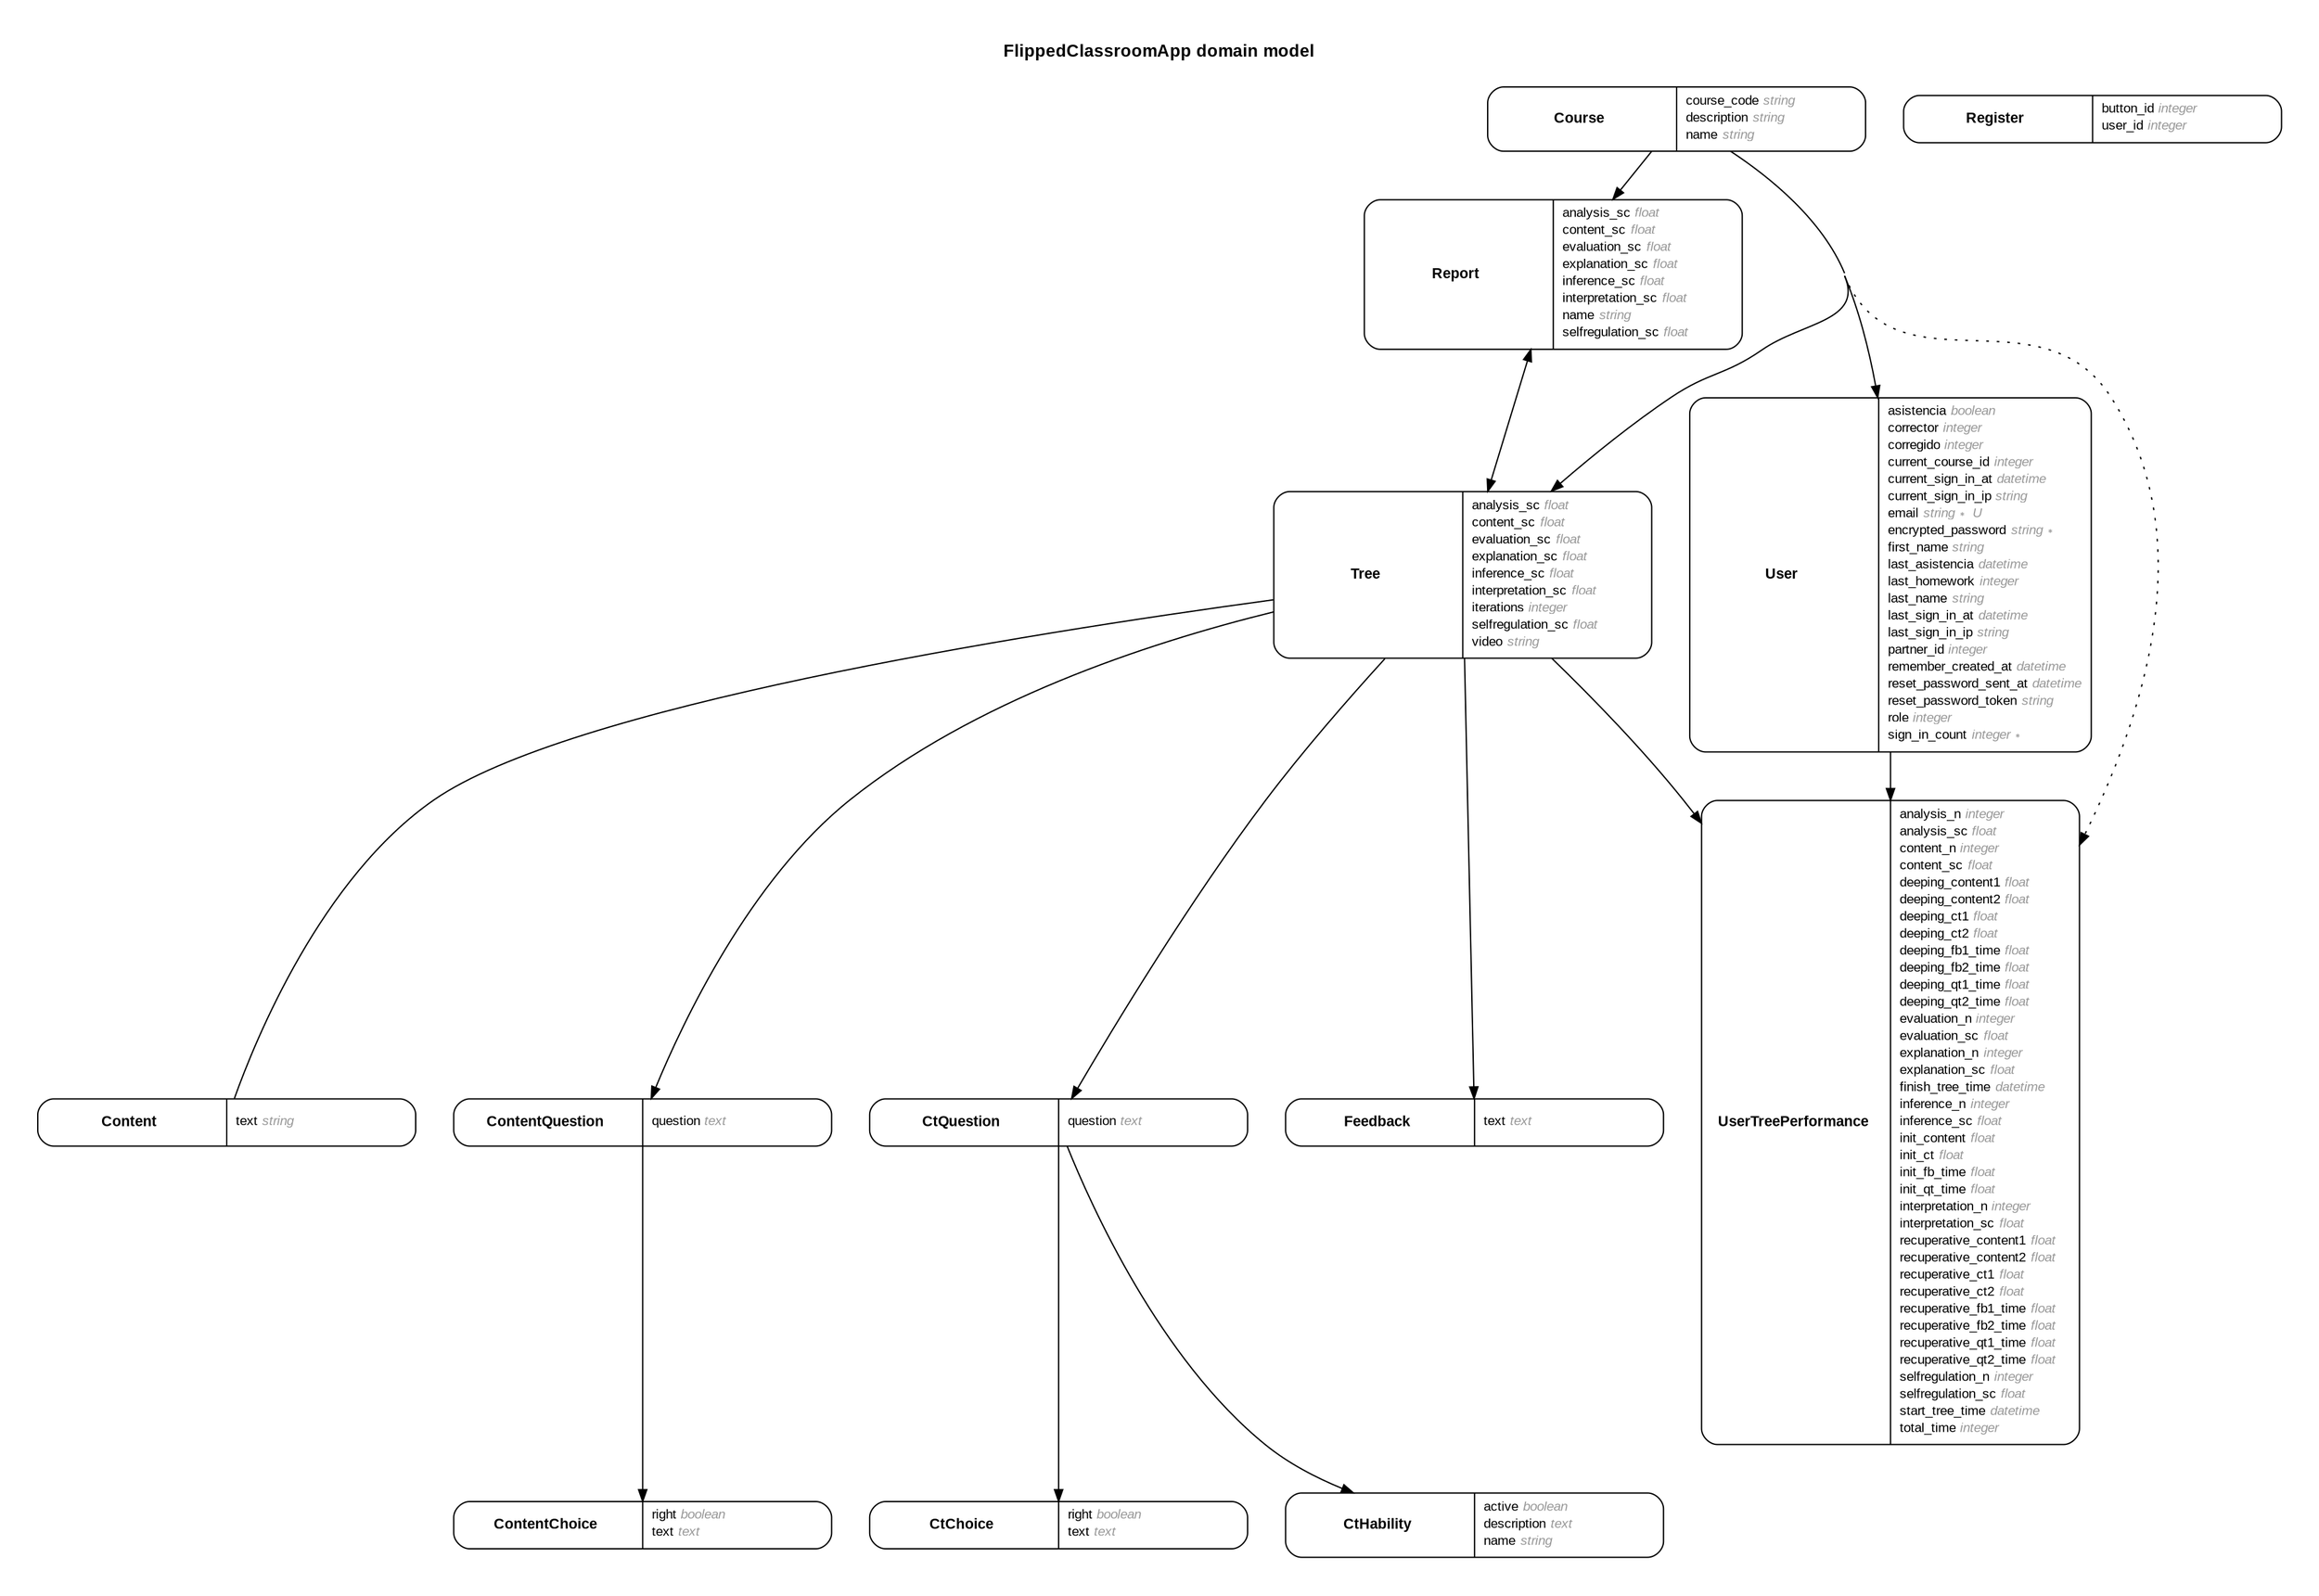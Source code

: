 digraph MagisterApp {
rankdir = "LR";
ranksep = "0.5";
nodesep = "0.4";
pad = "0.4,0.4";
margin = "0,0";
concentrate = "true";
labelloc = "t";
fontsize = "13";
fontname = "Arial Bold";
node[ shape  =  "Mrecord" , fontsize  =  "10" , fontname  =  "Arial" , margin  =  "0.07,0.05" , penwidth  =  "1.0"];
edge[ fontname  =  "Arial" , fontsize  =  "7" , dir  =  "both" , arrowsize  =  "0.9" , penwidth  =  "1.0" , labelangle  =  "32" , labeldistance  =  "1.8"];
rankdir = "TB";
label = "FlippedClassroomApp domain model\n\n";
m_Content [label = <<table border="0" align="center" cellspacing="0.5" cellpadding="0" width="134">
  <tr><td align="center" valign="bottom" width="130"><font face="Arial Bold" point-size="11">Content</font></td></tr>
</table>
|
<table border="0" align="left" cellspacing="2" cellpadding="0" width="134">
  <tr><td align="left" width="130" port="text">text <font face="Arial Italic" color="grey60">string</font></td></tr>
</table>
>];
m_ContentChoice [label = <<table border="0" align="center" cellspacing="0.5" cellpadding="0" width="134">
  <tr><td align="center" valign="bottom" width="130"><font face="Arial Bold" point-size="11">ContentChoice</font></td></tr>
</table>
|
<table border="0" align="left" cellspacing="2" cellpadding="0" width="134">
  <tr><td align="left" width="130" port="right">right <font face="Arial Italic" color="grey60">boolean</font></td></tr>
  <tr><td align="left" width="130" port="text">text <font face="Arial Italic" color="grey60">text</font></td></tr>
</table>
>];
m_ContentQuestion [label = <<table border="0" align="center" cellspacing="0.5" cellpadding="0" width="134">
  <tr><td align="center" valign="bottom" width="130"><font face="Arial Bold" point-size="11">ContentQuestion</font></td></tr>
</table>
|
<table border="0" align="left" cellspacing="2" cellpadding="0" width="134">
  <tr><td align="left" width="130" port="question">question <font face="Arial Italic" color="grey60">text</font></td></tr>
</table>
>];
m_Course [label = <<table border="0" align="center" cellspacing="0.5" cellpadding="0" width="134">
  <tr><td align="center" valign="bottom" width="130"><font face="Arial Bold" point-size="11">Course</font></td></tr>
</table>
|
<table border="0" align="left" cellspacing="2" cellpadding="0" width="134">
  <tr><td align="left" width="130" port="course_code">course_code <font face="Arial Italic" color="grey60">string</font></td></tr>
  <tr><td align="left" width="130" port="description">description <font face="Arial Italic" color="grey60">string</font></td></tr>
  <tr><td align="left" width="130" port="name">name <font face="Arial Italic" color="grey60">string</font></td></tr>
</table>
>];
m_CtChoice [label = <<table border="0" align="center" cellspacing="0.5" cellpadding="0" width="134">
  <tr><td align="center" valign="bottom" width="130"><font face="Arial Bold" point-size="11">CtChoice</font></td></tr>
</table>
|
<table border="0" align="left" cellspacing="2" cellpadding="0" width="134">
  <tr><td align="left" width="130" port="right">right <font face="Arial Italic" color="grey60">boolean</font></td></tr>
  <tr><td align="left" width="130" port="text">text <font face="Arial Italic" color="grey60">text</font></td></tr>
</table>
>];
m_CtHability [label = <<table border="0" align="center" cellspacing="0.5" cellpadding="0" width="134">
  <tr><td align="center" valign="bottom" width="130"><font face="Arial Bold" point-size="11">CtHability</font></td></tr>
</table>
|
<table border="0" align="left" cellspacing="2" cellpadding="0" width="134">
  <tr><td align="left" width="130" port="active">active <font face="Arial Italic" color="grey60">boolean</font></td></tr>
  <tr><td align="left" width="130" port="description">description <font face="Arial Italic" color="grey60">text</font></td></tr>
  <tr><td align="left" width="130" port="name">name <font face="Arial Italic" color="grey60">string</font></td></tr>
</table>
>];
m_CtQuestion [label = <<table border="0" align="center" cellspacing="0.5" cellpadding="0" width="134">
  <tr><td align="center" valign="bottom" width="130"><font face="Arial Bold" point-size="11">CtQuestion</font></td></tr>
</table>
|
<table border="0" align="left" cellspacing="2" cellpadding="0" width="134">
  <tr><td align="left" width="130" port="question">question <font face="Arial Italic" color="grey60">text</font></td></tr>
</table>
>];
m_Feedback [label = <<table border="0" align="center" cellspacing="0.5" cellpadding="0" width="134">
  <tr><td align="center" valign="bottom" width="130"><font face="Arial Bold" point-size="11">Feedback</font></td></tr>
</table>
|
<table border="0" align="left" cellspacing="2" cellpadding="0" width="134">
  <tr><td align="left" width="130" port="text">text <font face="Arial Italic" color="grey60">text</font></td></tr>
</table>
>];
m_Register [label = <<table border="0" align="center" cellspacing="0.5" cellpadding="0" width="134">
  <tr><td align="center" valign="bottom" width="130"><font face="Arial Bold" point-size="11">Register</font></td></tr>
</table>
|
<table border="0" align="left" cellspacing="2" cellpadding="0" width="134">
  <tr><td align="left" width="130" port="button_id">button_id <font face="Arial Italic" color="grey60">integer</font></td></tr>
  <tr><td align="left" width="130" port="user_id">user_id <font face="Arial Italic" color="grey60">integer</font></td></tr>
</table>
>];
m_Report [label = <<table border="0" align="center" cellspacing="0.5" cellpadding="0" width="134">
  <tr><td align="center" valign="bottom" width="130"><font face="Arial Bold" point-size="11">Report</font></td></tr>
</table>
|
<table border="0" align="left" cellspacing="2" cellpadding="0" width="134">
  <tr><td align="left" width="130" port="analysis_sc">analysis_sc <font face="Arial Italic" color="grey60">float</font></td></tr>
  <tr><td align="left" width="130" port="content_sc">content_sc <font face="Arial Italic" color="grey60">float</font></td></tr>
  <tr><td align="left" width="130" port="evaluation_sc">evaluation_sc <font face="Arial Italic" color="grey60">float</font></td></tr>
  <tr><td align="left" width="130" port="explanation_sc">explanation_sc <font face="Arial Italic" color="grey60">float</font></td></tr>
  <tr><td align="left" width="130" port="inference_sc">inference_sc <font face="Arial Italic" color="grey60">float</font></td></tr>
  <tr><td align="left" width="130" port="interpretation_sc">interpretation_sc <font face="Arial Italic" color="grey60">float</font></td></tr>
  <tr><td align="left" width="130" port="name">name <font face="Arial Italic" color="grey60">string</font></td></tr>
  <tr><td align="left" width="130" port="selfregulation_sc">selfregulation_sc <font face="Arial Italic" color="grey60">float</font></td></tr>
</table>
>];
m_Tree [label = <<table border="0" align="center" cellspacing="0.5" cellpadding="0" width="134">
  <tr><td align="center" valign="bottom" width="130"><font face="Arial Bold" point-size="11">Tree</font></td></tr>
</table>
|
<table border="0" align="left" cellspacing="2" cellpadding="0" width="134">
  <tr><td align="left" width="130" port="analysis_sc">analysis_sc <font face="Arial Italic" color="grey60">float</font></td></tr>
  <tr><td align="left" width="130" port="content_sc">content_sc <font face="Arial Italic" color="grey60">float</font></td></tr>
  <tr><td align="left" width="130" port="evaluation_sc">evaluation_sc <font face="Arial Italic" color="grey60">float</font></td></tr>
  <tr><td align="left" width="130" port="explanation_sc">explanation_sc <font face="Arial Italic" color="grey60">float</font></td></tr>
  <tr><td align="left" width="130" port="inference_sc">inference_sc <font face="Arial Italic" color="grey60">float</font></td></tr>
  <tr><td align="left" width="130" port="interpretation_sc">interpretation_sc <font face="Arial Italic" color="grey60">float</font></td></tr>
  <tr><td align="left" width="130" port="iterations">iterations <font face="Arial Italic" color="grey60">integer</font></td></tr>
  <tr><td align="left" width="130" port="selfregulation_sc">selfregulation_sc <font face="Arial Italic" color="grey60">float</font></td></tr>
  <tr><td align="left" width="130" port="video">video <font face="Arial Italic" color="grey60">string</font></td></tr>
</table>
>];
m_User [label = <<table border="0" align="center" cellspacing="0.5" cellpadding="0" width="134">
  <tr><td align="center" valign="bottom" width="130"><font face="Arial Bold" point-size="11">User</font></td></tr>
</table>
|
<table border="0" align="left" cellspacing="2" cellpadding="0" width="134">
  <tr><td align="left" width="130" port="asistencia">asistencia <font face="Arial Italic" color="grey60">boolean</font></td></tr>
  <tr><td align="left" width="130" port="corrector">corrector <font face="Arial Italic" color="grey60">integer</font></td></tr>
  <tr><td align="left" width="130" port="corregido">corregido <font face="Arial Italic" color="grey60">integer</font></td></tr>
  <tr><td align="left" width="130" port="current_course_id">current_course_id <font face="Arial Italic" color="grey60">integer</font></td></tr>
  <tr><td align="left" width="130" port="current_sign_in_at">current_sign_in_at <font face="Arial Italic" color="grey60">datetime</font></td></tr>
  <tr><td align="left" width="130" port="current_sign_in_ip">current_sign_in_ip <font face="Arial Italic" color="grey60">string</font></td></tr>
  <tr><td align="left" width="130" port="email">email <font face="Arial Italic" color="grey60">string ∗ U</font></td></tr>
  <tr><td align="left" width="130" port="encrypted_password">encrypted_password <font face="Arial Italic" color="grey60">string ∗</font></td></tr>
  <tr><td align="left" width="130" port="first_name">first_name <font face="Arial Italic" color="grey60">string</font></td></tr>
  <tr><td align="left" width="130" port="last_asistencia">last_asistencia <font face="Arial Italic" color="grey60">datetime</font></td></tr>
  <tr><td align="left" width="130" port="last_homework">last_homework <font face="Arial Italic" color="grey60">integer</font></td></tr>
  <tr><td align="left" width="130" port="last_name">last_name <font face="Arial Italic" color="grey60">string</font></td></tr>
  <tr><td align="left" width="130" port="last_sign_in_at">last_sign_in_at <font face="Arial Italic" color="grey60">datetime</font></td></tr>
  <tr><td align="left" width="130" port="last_sign_in_ip">last_sign_in_ip <font face="Arial Italic" color="grey60">string</font></td></tr>
  <tr><td align="left" width="130" port="partner_id">partner_id <font face="Arial Italic" color="grey60">integer</font></td></tr>
  <tr><td align="left" width="130" port="remember_created_at">remember_created_at <font face="Arial Italic" color="grey60">datetime</font></td></tr>
  <tr><td align="left" width="130" port="reset_password_sent_at">reset_password_sent_at <font face="Arial Italic" color="grey60">datetime</font></td></tr>
  <tr><td align="left" width="130" port="reset_password_token">reset_password_token <font face="Arial Italic" color="grey60">string</font></td></tr>
  <tr><td align="left" width="130" port="role">role <font face="Arial Italic" color="grey60">integer</font></td></tr>
  <tr><td align="left" width="130" port="sign_in_count">sign_in_count <font face="Arial Italic" color="grey60">integer ∗</font></td></tr>
</table>
>];
m_UserTreePerformance [label = <<table border="0" align="center" cellspacing="0.5" cellpadding="0" width="134">
  <tr><td align="center" valign="bottom" width="130"><font face="Arial Bold" point-size="11">UserTreePerformance</font></td></tr>
</table>
|
<table border="0" align="left" cellspacing="2" cellpadding="0" width="134">
  <tr><td align="left" width="130" port="analysis_n">analysis_n <font face="Arial Italic" color="grey60">integer</font></td></tr>
  <tr><td align="left" width="130" port="analysis_sc">analysis_sc <font face="Arial Italic" color="grey60">float</font></td></tr>
  <tr><td align="left" width="130" port="content_n">content_n <font face="Arial Italic" color="grey60">integer</font></td></tr>
  <tr><td align="left" width="130" port="content_sc">content_sc <font face="Arial Italic" color="grey60">float</font></td></tr>
  <tr><td align="left" width="130" port="deeping_content1">deeping_content1 <font face="Arial Italic" color="grey60">float</font></td></tr>
  <tr><td align="left" width="130" port="deeping_content2">deeping_content2 <font face="Arial Italic" color="grey60">float</font></td></tr>
  <tr><td align="left" width="130" port="deeping_ct1">deeping_ct1 <font face="Arial Italic" color="grey60">float</font></td></tr>
  <tr><td align="left" width="130" port="deeping_ct2">deeping_ct2 <font face="Arial Italic" color="grey60">float</font></td></tr>
  <tr><td align="left" width="130" port="deeping_fb1_time">deeping_fb1_time <font face="Arial Italic" color="grey60">float</font></td></tr>
  <tr><td align="left" width="130" port="deeping_fb2_time">deeping_fb2_time <font face="Arial Italic" color="grey60">float</font></td></tr>
  <tr><td align="left" width="130" port="deeping_qt1_time">deeping_qt1_time <font face="Arial Italic" color="grey60">float</font></td></tr>
  <tr><td align="left" width="130" port="deeping_qt2_time">deeping_qt2_time <font face="Arial Italic" color="grey60">float</font></td></tr>
  <tr><td align="left" width="130" port="evaluation_n">evaluation_n <font face="Arial Italic" color="grey60">integer</font></td></tr>
  <tr><td align="left" width="130" port="evaluation_sc">evaluation_sc <font face="Arial Italic" color="grey60">float</font></td></tr>
  <tr><td align="left" width="130" port="explanation_n">explanation_n <font face="Arial Italic" color="grey60">integer</font></td></tr>
  <tr><td align="left" width="130" port="explanation_sc">explanation_sc <font face="Arial Italic" color="grey60">float</font></td></tr>
  <tr><td align="left" width="130" port="finish_tree_time">finish_tree_time <font face="Arial Italic" color="grey60">datetime</font></td></tr>
  <tr><td align="left" width="130" port="inference_n">inference_n <font face="Arial Italic" color="grey60">integer</font></td></tr>
  <tr><td align="left" width="130" port="inference_sc">inference_sc <font face="Arial Italic" color="grey60">float</font></td></tr>
  <tr><td align="left" width="130" port="init_content">init_content <font face="Arial Italic" color="grey60">float</font></td></tr>
  <tr><td align="left" width="130" port="init_ct">init_ct <font face="Arial Italic" color="grey60">float</font></td></tr>
  <tr><td align="left" width="130" port="init_fb_time">init_fb_time <font face="Arial Italic" color="grey60">float</font></td></tr>
  <tr><td align="left" width="130" port="init_qt_time">init_qt_time <font face="Arial Italic" color="grey60">float</font></td></tr>
  <tr><td align="left" width="130" port="interpretation_n">interpretation_n <font face="Arial Italic" color="grey60">integer</font></td></tr>
  <tr><td align="left" width="130" port="interpretation_sc">interpretation_sc <font face="Arial Italic" color="grey60">float</font></td></tr>
  <tr><td align="left" width="130" port="recuperative_content1">recuperative_content1 <font face="Arial Italic" color="grey60">float</font></td></tr>
  <tr><td align="left" width="130" port="recuperative_content2">recuperative_content2 <font face="Arial Italic" color="grey60">float</font></td></tr>
  <tr><td align="left" width="130" port="recuperative_ct1">recuperative_ct1 <font face="Arial Italic" color="grey60">float</font></td></tr>
  <tr><td align="left" width="130" port="recuperative_ct2">recuperative_ct2 <font face="Arial Italic" color="grey60">float</font></td></tr>
  <tr><td align="left" width="130" port="recuperative_fb1_time">recuperative_fb1_time <font face="Arial Italic" color="grey60">float</font></td></tr>
  <tr><td align="left" width="130" port="recuperative_fb2_time">recuperative_fb2_time <font face="Arial Italic" color="grey60">float</font></td></tr>
  <tr><td align="left" width="130" port="recuperative_qt1_time">recuperative_qt1_time <font face="Arial Italic" color="grey60">float</font></td></tr>
  <tr><td align="left" width="130" port="recuperative_qt2_time">recuperative_qt2_time <font face="Arial Italic" color="grey60">float</font></td></tr>
  <tr><td align="left" width="130" port="selfregulation_n">selfregulation_n <font face="Arial Italic" color="grey60">integer</font></td></tr>
  <tr><td align="left" width="130" port="selfregulation_sc">selfregulation_sc <font face="Arial Italic" color="grey60">float</font></td></tr>
  <tr><td align="left" width="130" port="start_tree_time">start_tree_time <font face="Arial Italic" color="grey60">datetime</font></td></tr>
  <tr><td align="left" width="130" port="total_time">total_time <font face="Arial Italic" color="grey60">integer</font></td></tr>
</table>
>];
  m_Course -> m_User [arrowhead = "normal", arrowtail = "normal", weight = "2"];
  m_User -> m_UserTreePerformance [arrowhead = "normal", arrowtail = "none", weight = "2"];
  m_Tree -> m_Content [arrowhead = "none", arrowtail = "none", weight = "2"];
  m_ContentQuestion -> m_ContentChoice [arrowhead = "normal", arrowtail = "none", weight = "5"];
  m_Tree -> m_ContentQuestion [arrowhead = "normal", arrowtail = "none", weight = "4"];
  m_Course -> m_Tree [arrowhead = "normal", arrowtail = "none", weight = "2"];
  m_Course -> m_UserTreePerformance [style = "dotted", arrowhead = "normal", arrowtail = "none", weight = "1", constraint = "false"];
  m_Course -> m_Report [arrowhead = "normal", arrowtail = "none", weight = "2"];
  m_CtQuestion -> m_CtChoice [arrowhead = "normal", arrowtail = "none", weight = "5"];
  m_CtQuestion -> m_CtHability [arrowhead = "normal", arrowtail = "none", weight = "5"];
  m_Tree -> m_CtQuestion [arrowhead = "normal", arrowtail = "none", weight = "4"];
  m_Tree -> m_Feedback [arrowhead = "normal", arrowtail = "none", weight = "8"];
  m_Report -> m_Tree [arrowhead = "normal", arrowtail = "normal", weight = "2"];
  m_Tree -> m_UserTreePerformance [arrowhead = "normal", arrowtail = "none", weight = "2"];
}
